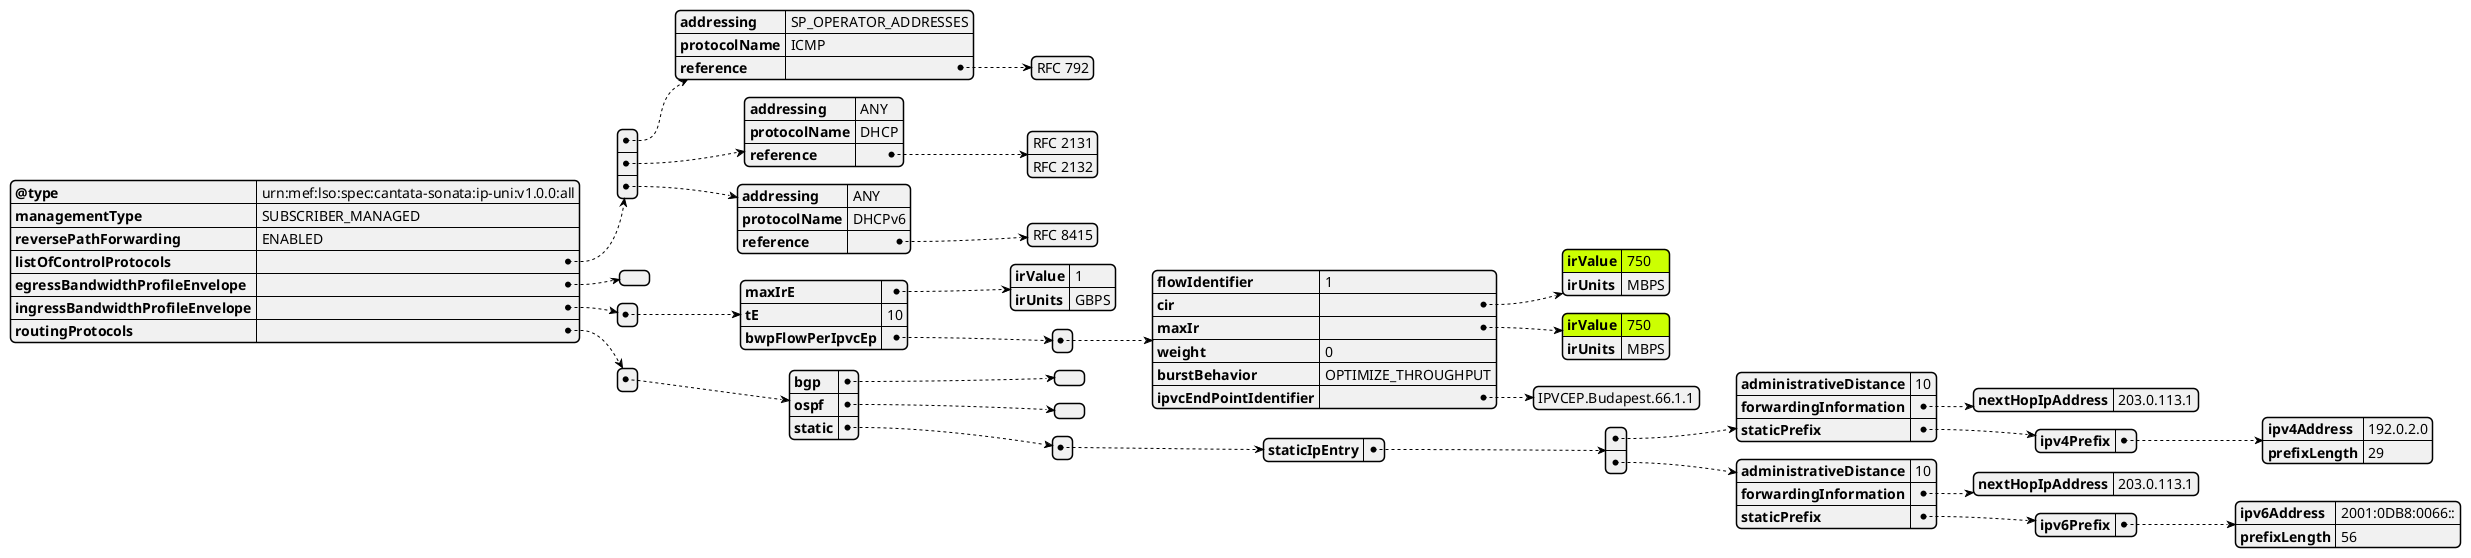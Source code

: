@startjson

#highlight "ingressBandwidthProfileEnvelope" /  "0" /"bwpFlowPerIpvcEp" / "0" / "cir" / "irValue" 
#highlight "ingressBandwidthProfileEnvelope" /  "0" /"bwpFlowPerIpvcEp" / "0" / "maxIr"  / "irValue" 

 {
  "@type": "urn:mef:lso:spec:cantata-sonata:ip-uni:v1.0.0:all",
  "managementType": "SUBSCRIBER_MANAGED",
  "reversePathForwarding": "ENABLED",
  "listOfControlProtocols": [
    {
      "addressing": "SP_OPERATOR_ADDRESSES",
      "protocolName": "ICMP",
      "reference": ["RFC 792"]
    },
    {
      "addressing": "ANY",
      "protocolName": "DHCP",
      "reference": ["RFC 2131", "RFC 2132"]
    },
    {
      "addressing": "ANY",
      "protocolName": "DHCPv6",
      "reference": ["RFC 8415"]
    }
  ],
  "egressBandwidthProfileEnvelope": [],
  "ingressBandwidthProfileEnvelope": [
    {
      "maxIrE": {
        "irValue": 1,
        "irUnits": "GBPS"
      },
      "tE": 10,
      "bwpFlowPerIpvcEp": [
        {
          "flowIdentifier": 1,
          "cir": {
            "irValue": 750,
            "irUnits": "MBPS"
          },
          "maxIr": {
            "irValue": 750,
            "irUnits": "MBPS"
          },
          "weight": 0,
          "burstBehavior": "OPTIMIZE_THROUGHPUT",
          "ipvcEndPointIdentifier": ["IPVCEP.Budapest.66.1.1"]
        }
      ]
    }
  ],
  "routingProtocols": [
    {
      "bgp": [],
      "ospf": [],
      "static": [
        {
          "staticIpEntry": [
            {
              "administrativeDistance": 10,
              "forwardingInformation": {
                "nextHopIpAddress": "203.0.113.1"
              },
              "staticPrefix": {
                "ipv4Prefix": {
                  "ipv4Address": "192.0.2.0",
                  "prefixLength": 29
                }
              }
            },
            {
              "administrativeDistance": 10,
              "forwardingInformation": {
                "nextHopIpAddress": "203.0.113.1"
              },
              "staticPrefix": {
                "ipv6Prefix": {
                  "ipv6Address": "2001:0DB8:0066::",
                  "prefixLength": 56
                }
              }
            }
          ]
        }
      ]
    }
  ]
}

@endjson